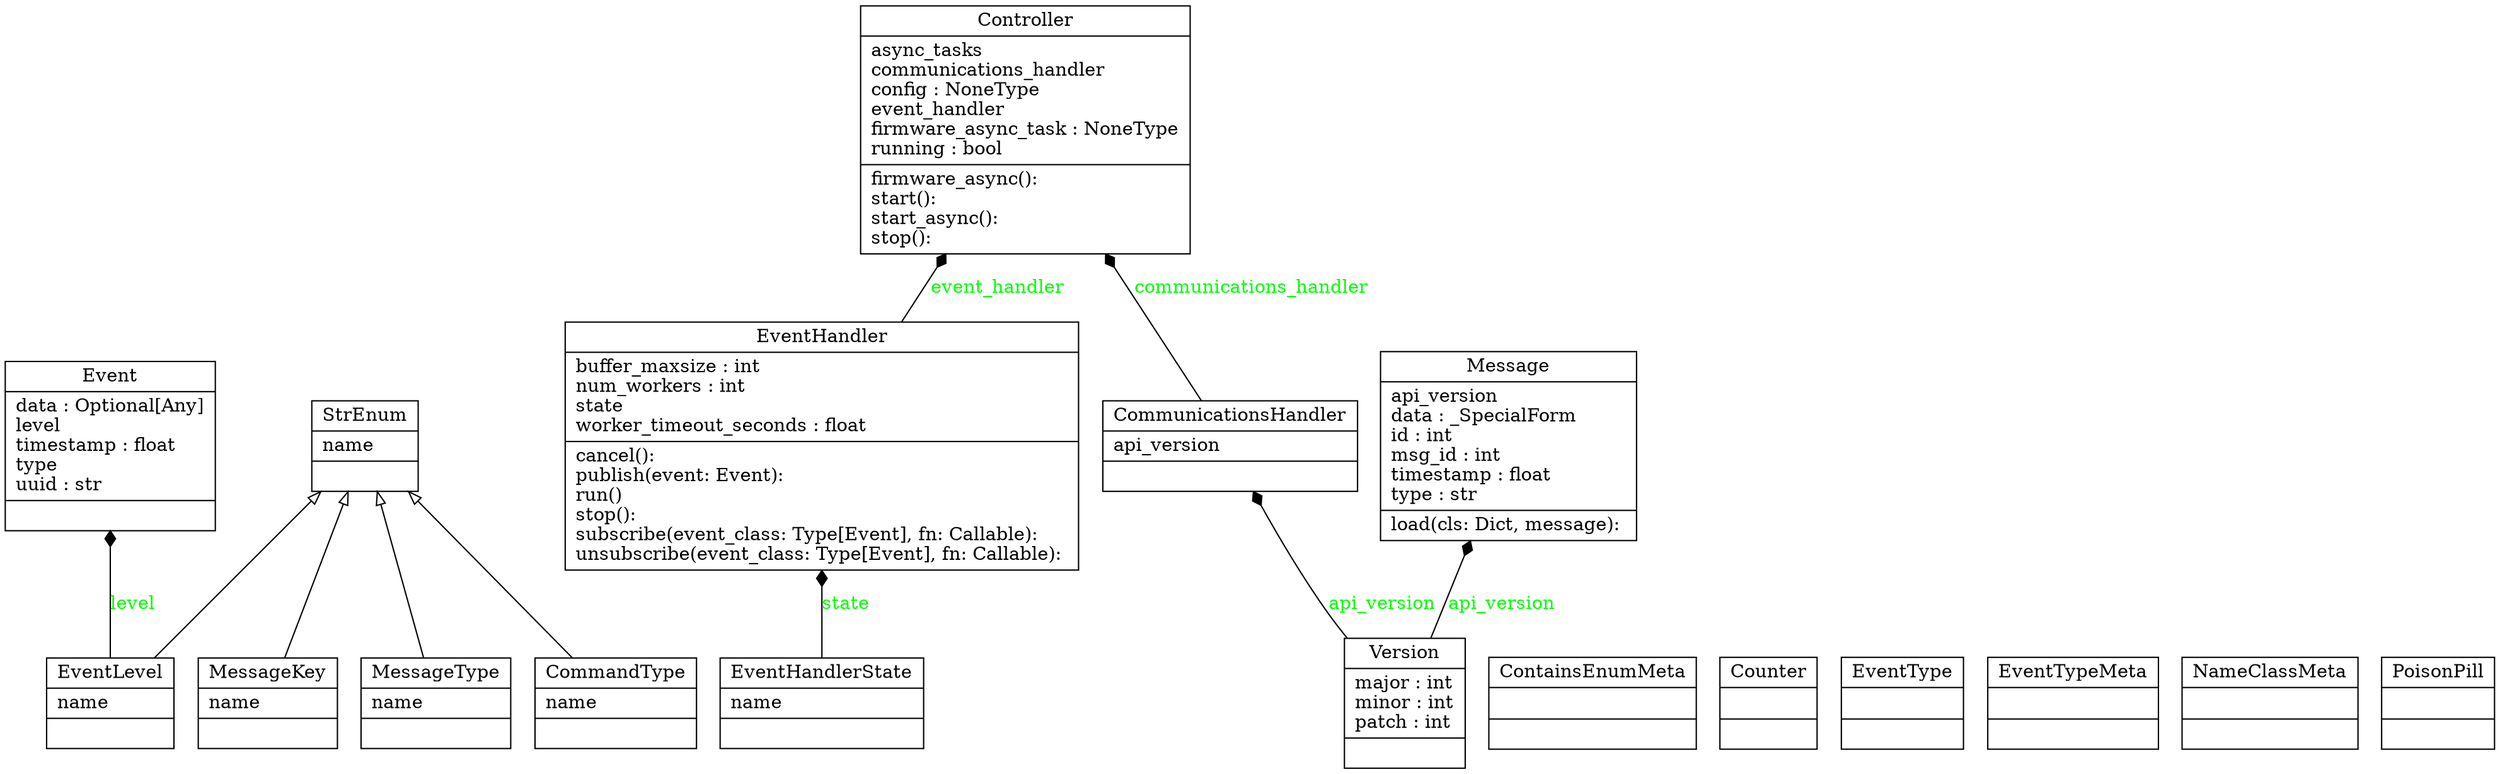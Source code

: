 digraph "classes" {
rankdir=BT
charset="utf-8"
"iot_firmware.enums.CommandType" [color="black", fontcolor="black", label="{CommandType|name\l|}", shape="record", style="solid"];
"iot_firmware.communications.handler.CommunicationsHandler" [color="black", fontcolor="black", label="{CommunicationsHandler|api_version\l|}", shape="record", style="solid"];
"iot_firmware.enums.ContainsEnumMeta" [color="black", fontcolor="black", label="{ContainsEnumMeta|\l|}", shape="record", style="solid"];
"iot_firmware.controller.Controller" [color="black", fontcolor="black", label="{Controller|async_tasks\lcommunications_handler\lconfig : NoneType\levent_handler\lfirmware_async_task : NoneType\lrunning : bool\l|firmware_async(): \lstart(): \lstart_async(): \lstop(): \l}", shape="record", style="solid"];
"iot_firmware.communications.utils.Counter" [color="black", fontcolor="black", label="{Counter|\l|}", shape="record", style="solid"];
"iot_firmware.event.schema.Event" [color="black", fontcolor="black", label="{Event|data : Optional[Any]\llevel\ltimestamp : float\ltype\luuid : str\l|}", shape="record", style="solid"];
"iot_firmware.event.handler.EventHandler" [color="black", fontcolor="black", label="{EventHandler|buffer_maxsize : int\lnum_workers : int\lstate\lworker_timeout_seconds : float\l|cancel(): \lpublish(event: Event): \lrun()\lstop(): \lsubscribe(event_class: Type[Event], fn: Callable): \lunsubscribe(event_class: Type[Event], fn: Callable): \l}", shape="record", style="solid"];
"iot_firmware.event.enum.EventHandlerState" [color="black", fontcolor="black", label="{EventHandlerState|name\l|}", shape="record", style="solid"];
"iot_firmware.event.enum.EventLevel" [color="black", fontcolor="black", label="{EventLevel|name\l|}", shape="record", style="solid"];
"iot_firmware.event.schema.EventType" [color="black", fontcolor="black", label="{EventType|\l|}", shape="record", style="solid"];
"iot_firmware.event.schema.EventTypeMeta" [color="black", fontcolor="black", label="{EventTypeMeta|\l|}", shape="record", style="solid"];
"iot_firmware.communications.schema.Message" [color="black", fontcolor="black", label="{Message|api_version\ldata : _SpecialForm\lid : int\lmsg_id : int\ltimestamp : float\ltype : str\l|load(cls: Dict, message): \l}", shape="record", style="solid"];
"iot_firmware.enums.MessageKey" [color="black", fontcolor="black", label="{MessageKey|name\l|}", shape="record", style="solid"];
"iot_firmware.enums.MessageType" [color="black", fontcolor="black", label="{MessageType|name\l|}", shape="record", style="solid"];
"iot_firmware.enums.NameClassMeta" [color="black", fontcolor="black", label="{NameClassMeta|\l|}", shape="record", style="solid"];
"iot_firmware.event.handler.PoisonPill" [color="black", fontcolor="black", label="{PoisonPill|\l|}", shape="record", style="solid"];
"iot_firmware.enums.StrEnum" [color="black", fontcolor="black", label="{StrEnum|name\l|}", shape="record", style="solid"];
"iot_firmware.communications.schema.Version" [color="black", fontcolor="black", label="{Version|major : int\lminor : int\lpatch : int\l|}", shape="record", style="solid"];
"iot_firmware.enums.CommandType" -> "iot_firmware.enums.StrEnum" [arrowhead="empty", arrowtail="none"];
"iot_firmware.enums.MessageKey" -> "iot_firmware.enums.StrEnum" [arrowhead="empty", arrowtail="none"];
"iot_firmware.enums.MessageType" -> "iot_firmware.enums.StrEnum" [arrowhead="empty", arrowtail="none"];
"iot_firmware.event.enum.EventLevel" -> "iot_firmware.enums.StrEnum" [arrowhead="empty", arrowtail="none"];
"iot_firmware.communications.handler.CommunicationsHandler" -> "iot_firmware.controller.Controller" [arrowhead="diamond", arrowtail="none", fontcolor="green", label="communications_handler", style="solid"];
"iot_firmware.communications.schema.Version" -> "iot_firmware.communications.handler.CommunicationsHandler" [arrowhead="diamond", arrowtail="none", fontcolor="green", label="api_version", style="solid"];
"iot_firmware.communications.schema.Version" -> "iot_firmware.communications.schema.Message" [arrowhead="diamond", arrowtail="none", fontcolor="green", label="api_version", style="solid"];
"iot_firmware.event.enum.EventHandlerState" -> "iot_firmware.event.handler.EventHandler" [arrowhead="diamond", arrowtail="none", fontcolor="green", label="state", style="solid"];
"iot_firmware.event.enum.EventLevel" -> "iot_firmware.event.schema.Event" [arrowhead="diamond", arrowtail="none", fontcolor="green", label="level", style="solid"];
"iot_firmware.event.handler.EventHandler" -> "iot_firmware.controller.Controller" [arrowhead="diamond", arrowtail="none", fontcolor="green", label="event_handler", style="solid"];
}
